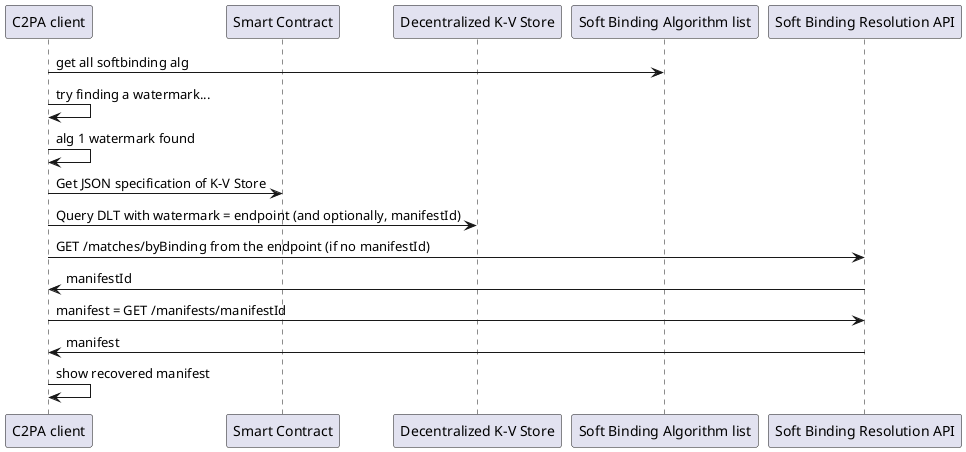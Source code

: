 @startuml Soft_Binding_Resolution_Recovery

participant "C2PA client" as client
participant "Smart Contract" as dlt
participant "Decentralized K-V Store" as kvs
participant "Soft Binding Algorithm list" as sbl
participant "Soft Binding Resolution API" as sbr

client -> sbl: get all softbinding alg
client -> client: try finding a watermark...
client -> client: alg 1 watermark found
client -> dlt: Get JSON specification of K-V Store
client -> kvs: Query DLT with watermark = endpoint (and optionally, manifestId) 
client -> sbr: GET /matches/byBinding from the endpoint (if no manifestId)
sbr -> client: manifestId
client -> sbr: manifest = GET /manifests/manifestId
sbr -> client: manifest
client -> client: show recovered manifest

@enduml
